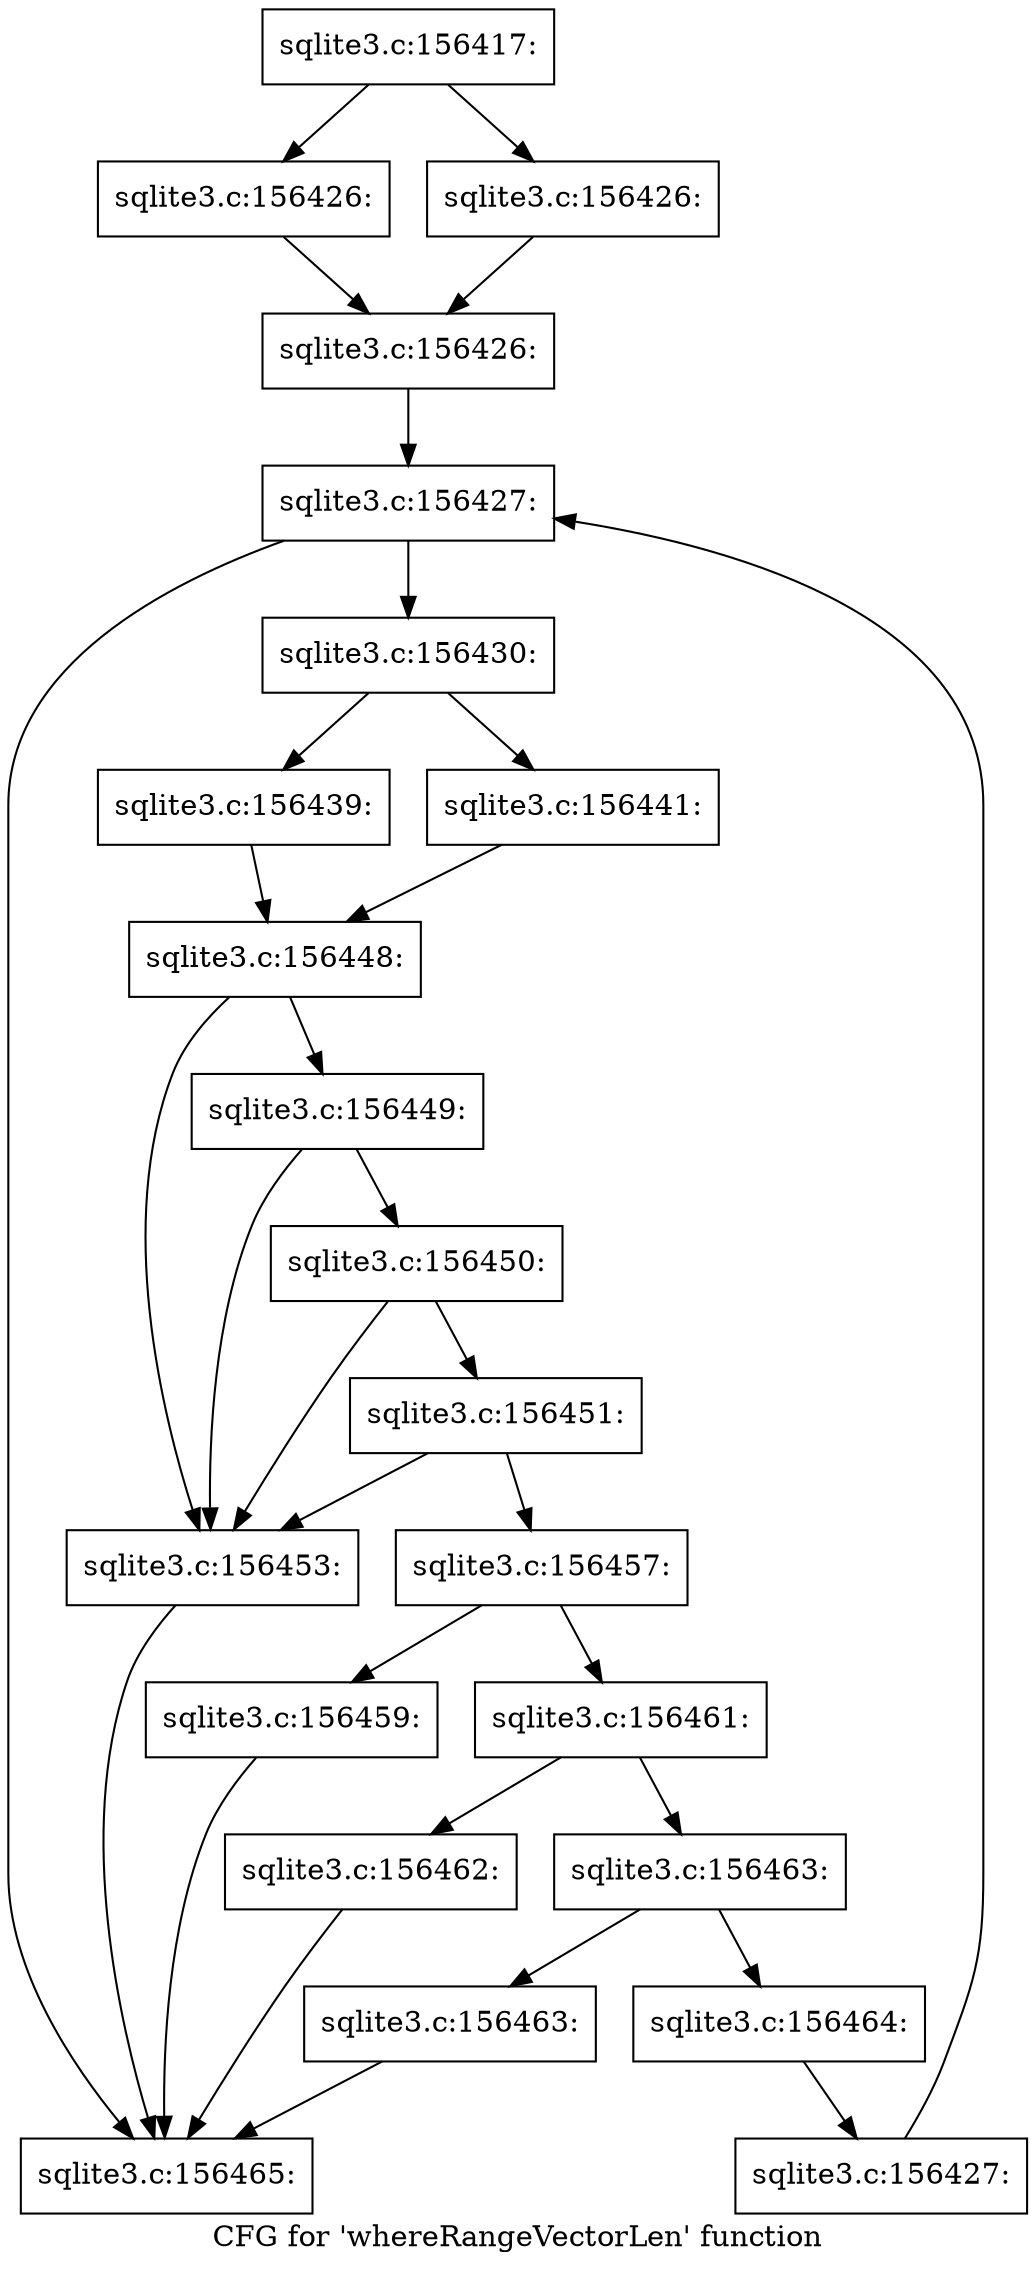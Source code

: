 digraph "CFG for 'whereRangeVectorLen' function" {
	label="CFG for 'whereRangeVectorLen' function";

	Node0x55c0f97eb2c0 [shape=record,label="{sqlite3.c:156417:}"];
	Node0x55c0f97eb2c0 -> Node0x55c0f97ed200;
	Node0x55c0f97eb2c0 -> Node0x55c0f97ed250;
	Node0x55c0f97ed200 [shape=record,label="{sqlite3.c:156426:}"];
	Node0x55c0f97ed200 -> Node0x55c0f97ed2a0;
	Node0x55c0f97ed250 [shape=record,label="{sqlite3.c:156426:}"];
	Node0x55c0f97ed250 -> Node0x55c0f97ed2a0;
	Node0x55c0f97ed2a0 [shape=record,label="{sqlite3.c:156426:}"];
	Node0x55c0f97ed2a0 -> Node0x55c0f97edf30;
	Node0x55c0f97edf30 [shape=record,label="{sqlite3.c:156427:}"];
	Node0x55c0f97edf30 -> Node0x55c0f97ee150;
	Node0x55c0f97edf30 -> Node0x55c0f97edd80;
	Node0x55c0f97ee150 [shape=record,label="{sqlite3.c:156430:}"];
	Node0x55c0f97ee150 -> Node0x55c0f97f0390;
	Node0x55c0f97ee150 -> Node0x55c0f97f0430;
	Node0x55c0f97f0390 [shape=record,label="{sqlite3.c:156439:}"];
	Node0x55c0f97f0390 -> Node0x55c0f97f03e0;
	Node0x55c0f97f0430 [shape=record,label="{sqlite3.c:156441:}"];
	Node0x55c0f97f0430 -> Node0x55c0f97f03e0;
	Node0x55c0f97f03e0 [shape=record,label="{sqlite3.c:156448:}"];
	Node0x55c0f97f03e0 -> Node0x55c0f97f1c00;
	Node0x55c0f97f03e0 -> Node0x55c0f97f1da0;
	Node0x55c0f97f1da0 [shape=record,label="{sqlite3.c:156449:}"];
	Node0x55c0f97f1da0 -> Node0x55c0f97f1c00;
	Node0x55c0f97f1da0 -> Node0x55c0f97f1d20;
	Node0x55c0f97f1d20 [shape=record,label="{sqlite3.c:156450:}"];
	Node0x55c0f97f1d20 -> Node0x55c0f97f1c00;
	Node0x55c0f97f1d20 -> Node0x55c0f97f1ca0;
	Node0x55c0f97f1ca0 [shape=record,label="{sqlite3.c:156451:}"];
	Node0x55c0f97f1ca0 -> Node0x55c0f97f1c00;
	Node0x55c0f97f1ca0 -> Node0x55c0f97f1c50;
	Node0x55c0f97f1c00 [shape=record,label="{sqlite3.c:156453:}"];
	Node0x55c0f97f1c00 -> Node0x55c0f97edd80;
	Node0x55c0f97f1c50 [shape=record,label="{sqlite3.c:156457:}"];
	Node0x55c0f97f1c50 -> Node0x55c0f97f48b0;
	Node0x55c0f97f1c50 -> Node0x55c0f97f4900;
	Node0x55c0f97f48b0 [shape=record,label="{sqlite3.c:156459:}"];
	Node0x55c0f97f48b0 -> Node0x55c0f97edd80;
	Node0x55c0f97f4900 [shape=record,label="{sqlite3.c:156461:}"];
	Node0x55c0f97f4900 -> Node0x55c0f97f5230;
	Node0x55c0f97f4900 -> Node0x55c0f97f5280;
	Node0x55c0f97f5230 [shape=record,label="{sqlite3.c:156462:}"];
	Node0x55c0f97f5230 -> Node0x55c0f97edd80;
	Node0x55c0f97f5280 [shape=record,label="{sqlite3.c:156463:}"];
	Node0x55c0f97f5280 -> Node0x55c0f97f5680;
	Node0x55c0f97f5280 -> Node0x55c0f97f56d0;
	Node0x55c0f97f5680 [shape=record,label="{sqlite3.c:156463:}"];
	Node0x55c0f97f5680 -> Node0x55c0f97edd80;
	Node0x55c0f97f56d0 [shape=record,label="{sqlite3.c:156464:}"];
	Node0x55c0f97f56d0 -> Node0x55c0f97ee0c0;
	Node0x55c0f97ee0c0 [shape=record,label="{sqlite3.c:156427:}"];
	Node0x55c0f97ee0c0 -> Node0x55c0f97edf30;
	Node0x55c0f97edd80 [shape=record,label="{sqlite3.c:156465:}"];
}
